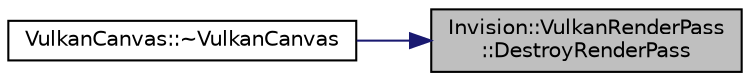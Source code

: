 digraph "Invision::VulkanRenderPass::DestroyRenderPass"
{
 // LATEX_PDF_SIZE
  edge [fontname="Helvetica",fontsize="10",labelfontname="Helvetica",labelfontsize="10"];
  node [fontname="Helvetica",fontsize="10",shape=record];
  rankdir="RL";
  Node1 [label="Invision::VulkanRenderPass\l::DestroyRenderPass",height=0.2,width=0.4,color="black", fillcolor="grey75", style="filled", fontcolor="black",tooltip=" "];
  Node1 -> Node2 [dir="back",color="midnightblue",fontsize="10",style="solid",fontname="Helvetica"];
  Node2 [label="VulkanCanvas::~VulkanCanvas",height=0.2,width=0.4,color="black", fillcolor="white", style="filled",URL="$class_vulkan_canvas.html#a0279206c0a033bf7049f67d95115fc8e",tooltip=" "];
}
